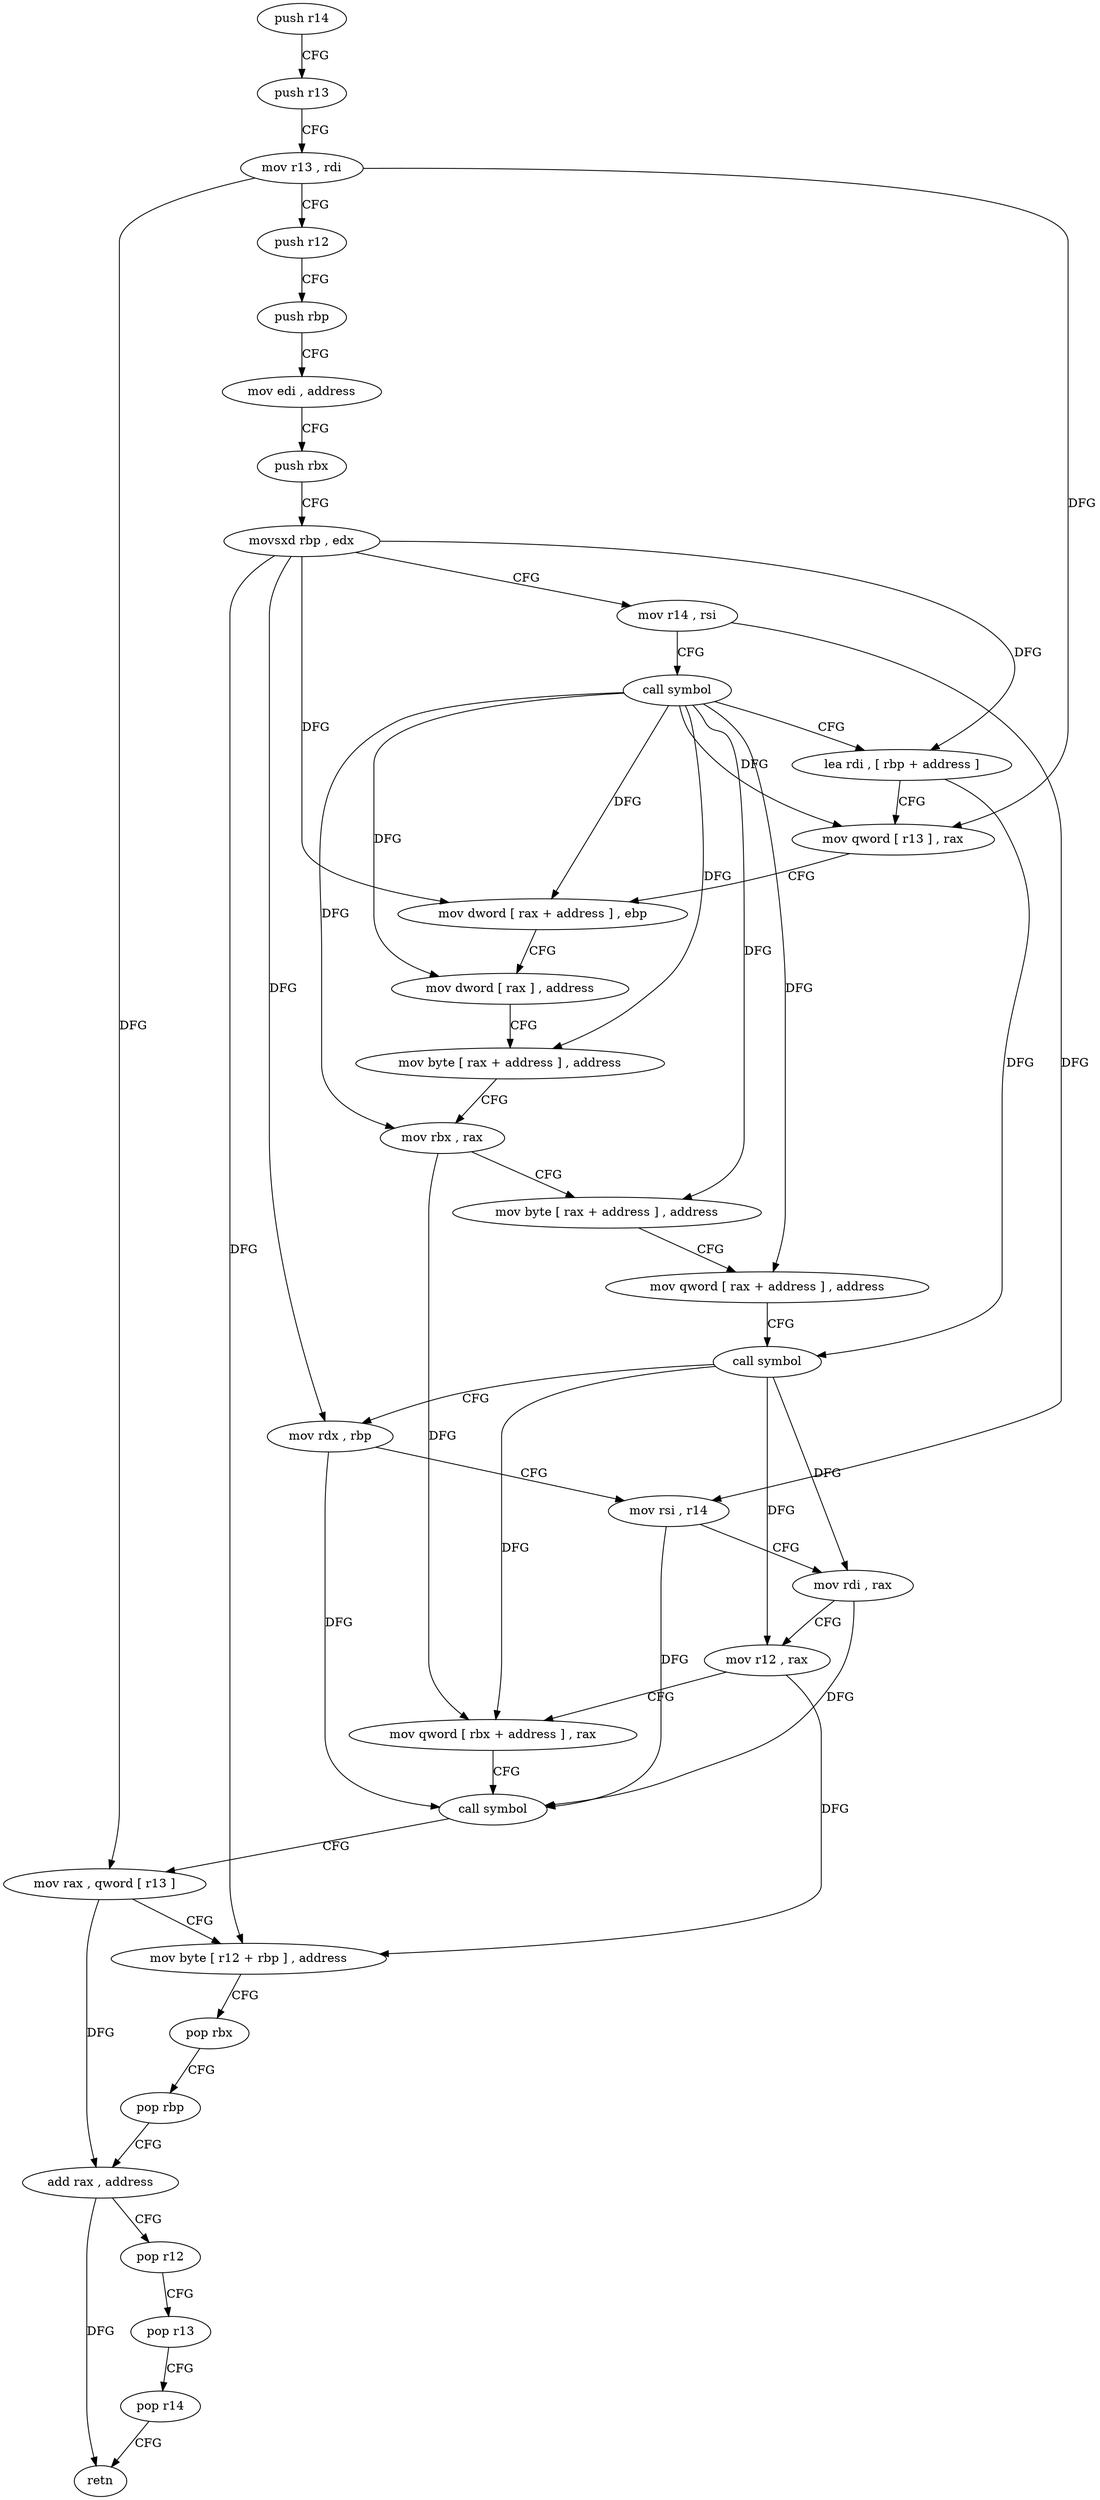 digraph "func" {
"4251104" [label = "push r14" ]
"4251106" [label = "push r13" ]
"4251108" [label = "mov r13 , rdi" ]
"4251111" [label = "push r12" ]
"4251113" [label = "push rbp" ]
"4251114" [label = "mov edi , address" ]
"4251119" [label = "push rbx" ]
"4251120" [label = "movsxd rbp , edx" ]
"4251123" [label = "mov r14 , rsi" ]
"4251126" [label = "call symbol" ]
"4251131" [label = "lea rdi , [ rbp + address ]" ]
"4251135" [label = "mov qword [ r13 ] , rax" ]
"4251139" [label = "mov dword [ rax + address ] , ebp" ]
"4251142" [label = "mov dword [ rax ] , address" ]
"4251148" [label = "mov byte [ rax + address ] , address" ]
"4251152" [label = "mov rbx , rax" ]
"4251155" [label = "mov byte [ rax + address ] , address" ]
"4251159" [label = "mov qword [ rax + address ] , address" ]
"4251167" [label = "call symbol" ]
"4251172" [label = "mov rdx , rbp" ]
"4251175" [label = "mov rsi , r14" ]
"4251178" [label = "mov rdi , rax" ]
"4251181" [label = "mov r12 , rax" ]
"4251184" [label = "mov qword [ rbx + address ] , rax" ]
"4251188" [label = "call symbol" ]
"4251193" [label = "mov rax , qword [ r13 ]" ]
"4251197" [label = "mov byte [ r12 + rbp ] , address" ]
"4251202" [label = "pop rbx" ]
"4251203" [label = "pop rbp" ]
"4251204" [label = "add rax , address" ]
"4251208" [label = "pop r12" ]
"4251210" [label = "pop r13" ]
"4251212" [label = "pop r14" ]
"4251214" [label = "retn" ]
"4251104" -> "4251106" [ label = "CFG" ]
"4251106" -> "4251108" [ label = "CFG" ]
"4251108" -> "4251111" [ label = "CFG" ]
"4251108" -> "4251135" [ label = "DFG" ]
"4251108" -> "4251193" [ label = "DFG" ]
"4251111" -> "4251113" [ label = "CFG" ]
"4251113" -> "4251114" [ label = "CFG" ]
"4251114" -> "4251119" [ label = "CFG" ]
"4251119" -> "4251120" [ label = "CFG" ]
"4251120" -> "4251123" [ label = "CFG" ]
"4251120" -> "4251131" [ label = "DFG" ]
"4251120" -> "4251139" [ label = "DFG" ]
"4251120" -> "4251172" [ label = "DFG" ]
"4251120" -> "4251197" [ label = "DFG" ]
"4251123" -> "4251126" [ label = "CFG" ]
"4251123" -> "4251175" [ label = "DFG" ]
"4251126" -> "4251131" [ label = "CFG" ]
"4251126" -> "4251135" [ label = "DFG" ]
"4251126" -> "4251139" [ label = "DFG" ]
"4251126" -> "4251142" [ label = "DFG" ]
"4251126" -> "4251148" [ label = "DFG" ]
"4251126" -> "4251152" [ label = "DFG" ]
"4251126" -> "4251155" [ label = "DFG" ]
"4251126" -> "4251159" [ label = "DFG" ]
"4251131" -> "4251135" [ label = "CFG" ]
"4251131" -> "4251167" [ label = "DFG" ]
"4251135" -> "4251139" [ label = "CFG" ]
"4251139" -> "4251142" [ label = "CFG" ]
"4251142" -> "4251148" [ label = "CFG" ]
"4251148" -> "4251152" [ label = "CFG" ]
"4251152" -> "4251155" [ label = "CFG" ]
"4251152" -> "4251184" [ label = "DFG" ]
"4251155" -> "4251159" [ label = "CFG" ]
"4251159" -> "4251167" [ label = "CFG" ]
"4251167" -> "4251172" [ label = "CFG" ]
"4251167" -> "4251178" [ label = "DFG" ]
"4251167" -> "4251181" [ label = "DFG" ]
"4251167" -> "4251184" [ label = "DFG" ]
"4251172" -> "4251175" [ label = "CFG" ]
"4251172" -> "4251188" [ label = "DFG" ]
"4251175" -> "4251178" [ label = "CFG" ]
"4251175" -> "4251188" [ label = "DFG" ]
"4251178" -> "4251181" [ label = "CFG" ]
"4251178" -> "4251188" [ label = "DFG" ]
"4251181" -> "4251184" [ label = "CFG" ]
"4251181" -> "4251197" [ label = "DFG" ]
"4251184" -> "4251188" [ label = "CFG" ]
"4251188" -> "4251193" [ label = "CFG" ]
"4251193" -> "4251197" [ label = "CFG" ]
"4251193" -> "4251204" [ label = "DFG" ]
"4251197" -> "4251202" [ label = "CFG" ]
"4251202" -> "4251203" [ label = "CFG" ]
"4251203" -> "4251204" [ label = "CFG" ]
"4251204" -> "4251208" [ label = "CFG" ]
"4251204" -> "4251214" [ label = "DFG" ]
"4251208" -> "4251210" [ label = "CFG" ]
"4251210" -> "4251212" [ label = "CFG" ]
"4251212" -> "4251214" [ label = "CFG" ]
}
